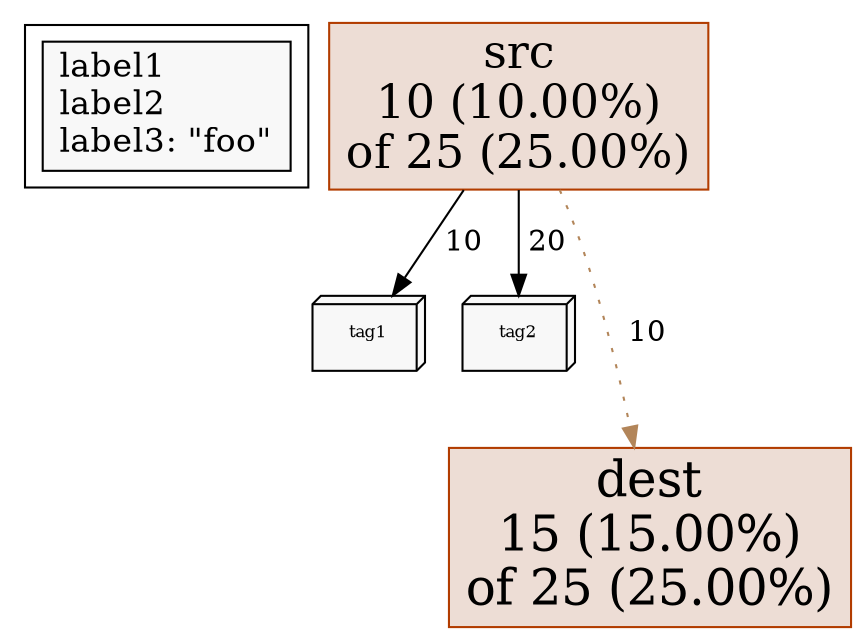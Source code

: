 digraph "testtitle" {
node [style=filled fillcolor="#f8f8f8"]
subgraph cluster_L { "label1" [shape=box fontsize=16 label="label1\llabel2\llabel3: \"foo\"\l" tooltip="testtitle"] }
N1 [label="src\n10 (10.00%)\nof 25 (25.00%)" id="node1" fontsize=22 shape=box tooltip="src (25)" color="#b23c00" fillcolor="#edddd5"]
N1_0 [label = "tag1" id="N1_0" fontsize=8 shape=box3d tooltip="10"]
N1 -> N1_0 [label=" 10" weight=100 tooltip="10" labeltooltip="10"]
NN1_0 [label = "tag2" id="NN1_0" fontsize=8 shape=box3d tooltip="20"]
N1 -> NN1_0 [label=" 20" weight=100 tooltip="20" labeltooltip="20"]
N2 [label="dest\n15 (15.00%)\nof 25 (25.00%)" id="node2" fontsize=24 shape=box tooltip="dest (25)" color="#b23c00" fillcolor="#edddd5"]
N1 -> N2 [label=" 10" weight=11 color="#b28559" tooltip="src ... dest (10)" labeltooltip="src ... dest (10)" style="dotted" minlen=2]
}
